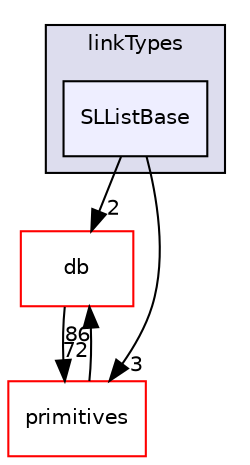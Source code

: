 digraph "src/OpenFOAM/containers/LinkedLists/linkTypes/SLListBase" {
  bgcolor=transparent;
  compound=true
  node [ fontsize="10", fontname="Helvetica"];
  edge [ labelfontsize="10", labelfontname="Helvetica"];
  subgraph clusterdir_f5a654e6c94bbb2ec059633496ddb161 {
    graph [ bgcolor="#ddddee", pencolor="black", label="linkTypes" fontname="Helvetica", fontsize="10", URL="dir_f5a654e6c94bbb2ec059633496ddb161.html"]
  dir_42062800d578bd6ceafa9aa2a443d5a2 [shape=box, label="SLListBase", style="filled", fillcolor="#eeeeff", pencolor="black", URL="dir_42062800d578bd6ceafa9aa2a443d5a2.html"];
  }
  dir_63c634f7a7cfd679ac26c67fb30fc32f [shape=box label="db" color="red" URL="dir_63c634f7a7cfd679ac26c67fb30fc32f.html"];
  dir_3e50f45338116b169052b428016851aa [shape=box label="primitives" color="red" URL="dir_3e50f45338116b169052b428016851aa.html"];
  dir_63c634f7a7cfd679ac26c67fb30fc32f->dir_3e50f45338116b169052b428016851aa [headlabel="72", labeldistance=1.5 headhref="dir_001948_002316.html"];
  dir_3e50f45338116b169052b428016851aa->dir_63c634f7a7cfd679ac26c67fb30fc32f [headlabel="86", labeldistance=1.5 headhref="dir_002316_001948.html"];
  dir_42062800d578bd6ceafa9aa2a443d5a2->dir_63c634f7a7cfd679ac26c67fb30fc32f [headlabel="2", labeldistance=1.5 headhref="dir_001926_001948.html"];
  dir_42062800d578bd6ceafa9aa2a443d5a2->dir_3e50f45338116b169052b428016851aa [headlabel="3", labeldistance=1.5 headhref="dir_001926_002316.html"];
}
